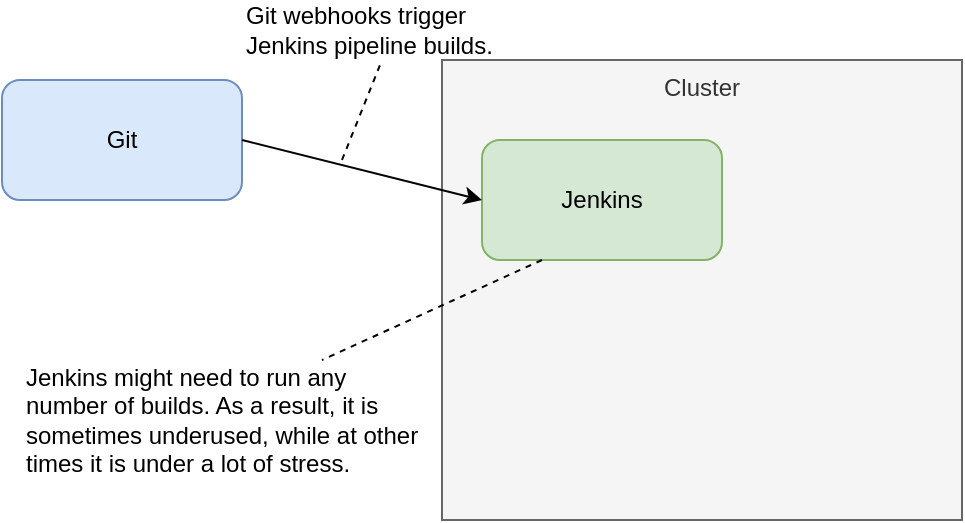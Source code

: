 <mxfile version="10.6.1" type="device"><diagram id="5NgfcVj_s25NrtsoITy6" name="Page-1"><mxGraphModel dx="450" dy="724" grid="1" gridSize="10" guides="1" tooltips="1" connect="1" arrows="1" fold="1" page="1" pageScale="1" pageWidth="850" pageHeight="1100" math="0" shadow="0"><root><mxCell id="0"/><mxCell id="1" parent="0"/><mxCell id="tW0KgRvYguR-e7sPhGOf-1" value="Git" style="rounded=1;whiteSpace=wrap;html=1;fillColor=#dae8fc;strokeColor=#6c8ebf;" parent="1" vertex="1"><mxGeometry x="30" y="100" width="120" height="60" as="geometry"/></mxCell><mxCell id="tW0KgRvYguR-e7sPhGOf-4" value="Cluster" style="rounded=0;whiteSpace=wrap;html=1;verticalAlign=top;fillColor=#f5f5f5;strokeColor=#666666;fontColor=#333333;" parent="1" vertex="1"><mxGeometry x="250" y="90" width="260" height="230" as="geometry"/></mxCell><mxCell id="tW0KgRvYguR-e7sPhGOf-5" value="Jenkins" style="rounded=1;whiteSpace=wrap;html=1;fillColor=#d5e8d4;strokeColor=#82b366;" parent="1" vertex="1"><mxGeometry x="270" y="130" width="120" height="60" as="geometry"/></mxCell><mxCell id="tW0KgRvYguR-e7sPhGOf-6" value="" style="endArrow=classic;html=1;exitX=1;exitY=0.5;exitDx=0;exitDy=0;entryX=0;entryY=0.5;entryDx=0;entryDy=0;" parent="1" source="tW0KgRvYguR-e7sPhGOf-1" target="tW0KgRvYguR-e7sPhGOf-5" edge="1"><mxGeometry width="50" height="50" relative="1" as="geometry"><mxPoint x="170" y="250" as="sourcePoint"/><mxPoint x="220" y="200" as="targetPoint"/></mxGeometry></mxCell><mxCell id="tW0KgRvYguR-e7sPhGOf-7" value="Git webhooks trigger Jenkins pipeline builds.&amp;nbsp;" style="text;html=1;strokeColor=none;fillColor=none;align=left;verticalAlign=middle;whiteSpace=wrap;rounded=0;" parent="1" vertex="1"><mxGeometry x="150" y="60" width="140" height="30" as="geometry"/></mxCell><mxCell id="tW0KgRvYguR-e7sPhGOf-8" value="" style="endArrow=none;dashed=1;html=1;entryX=0.5;entryY=1;entryDx=0;entryDy=0;" parent="1" target="tW0KgRvYguR-e7sPhGOf-7" edge="1"><mxGeometry width="50" height="50" relative="1" as="geometry"><mxPoint x="200" y="140" as="sourcePoint"/><mxPoint x="230" y="100" as="targetPoint"/></mxGeometry></mxCell><mxCell id="tW0KgRvYguR-e7sPhGOf-9" value="Jenkins might need to run any number of builds. As a result, it is sometimes underused, while at other times it is under a lot of stress." style="text;html=1;strokeColor=none;fillColor=none;align=left;verticalAlign=middle;whiteSpace=wrap;rounded=0;" parent="1" vertex="1"><mxGeometry x="40" y="240" width="200" height="60" as="geometry"/></mxCell><mxCell id="tW0KgRvYguR-e7sPhGOf-10" value="" style="endArrow=none;dashed=1;html=1;exitX=0.25;exitY=1;exitDx=0;exitDy=0;entryX=0.75;entryY=0;entryDx=0;entryDy=0;" parent="1" source="tW0KgRvYguR-e7sPhGOf-5" target="tW0KgRvYguR-e7sPhGOf-9" edge="1"><mxGeometry width="50" height="50" relative="1" as="geometry"><mxPoint x="190" y="360" as="sourcePoint"/><mxPoint x="240" y="310" as="targetPoint"/></mxGeometry></mxCell></root></mxGraphModel></diagram></mxfile>